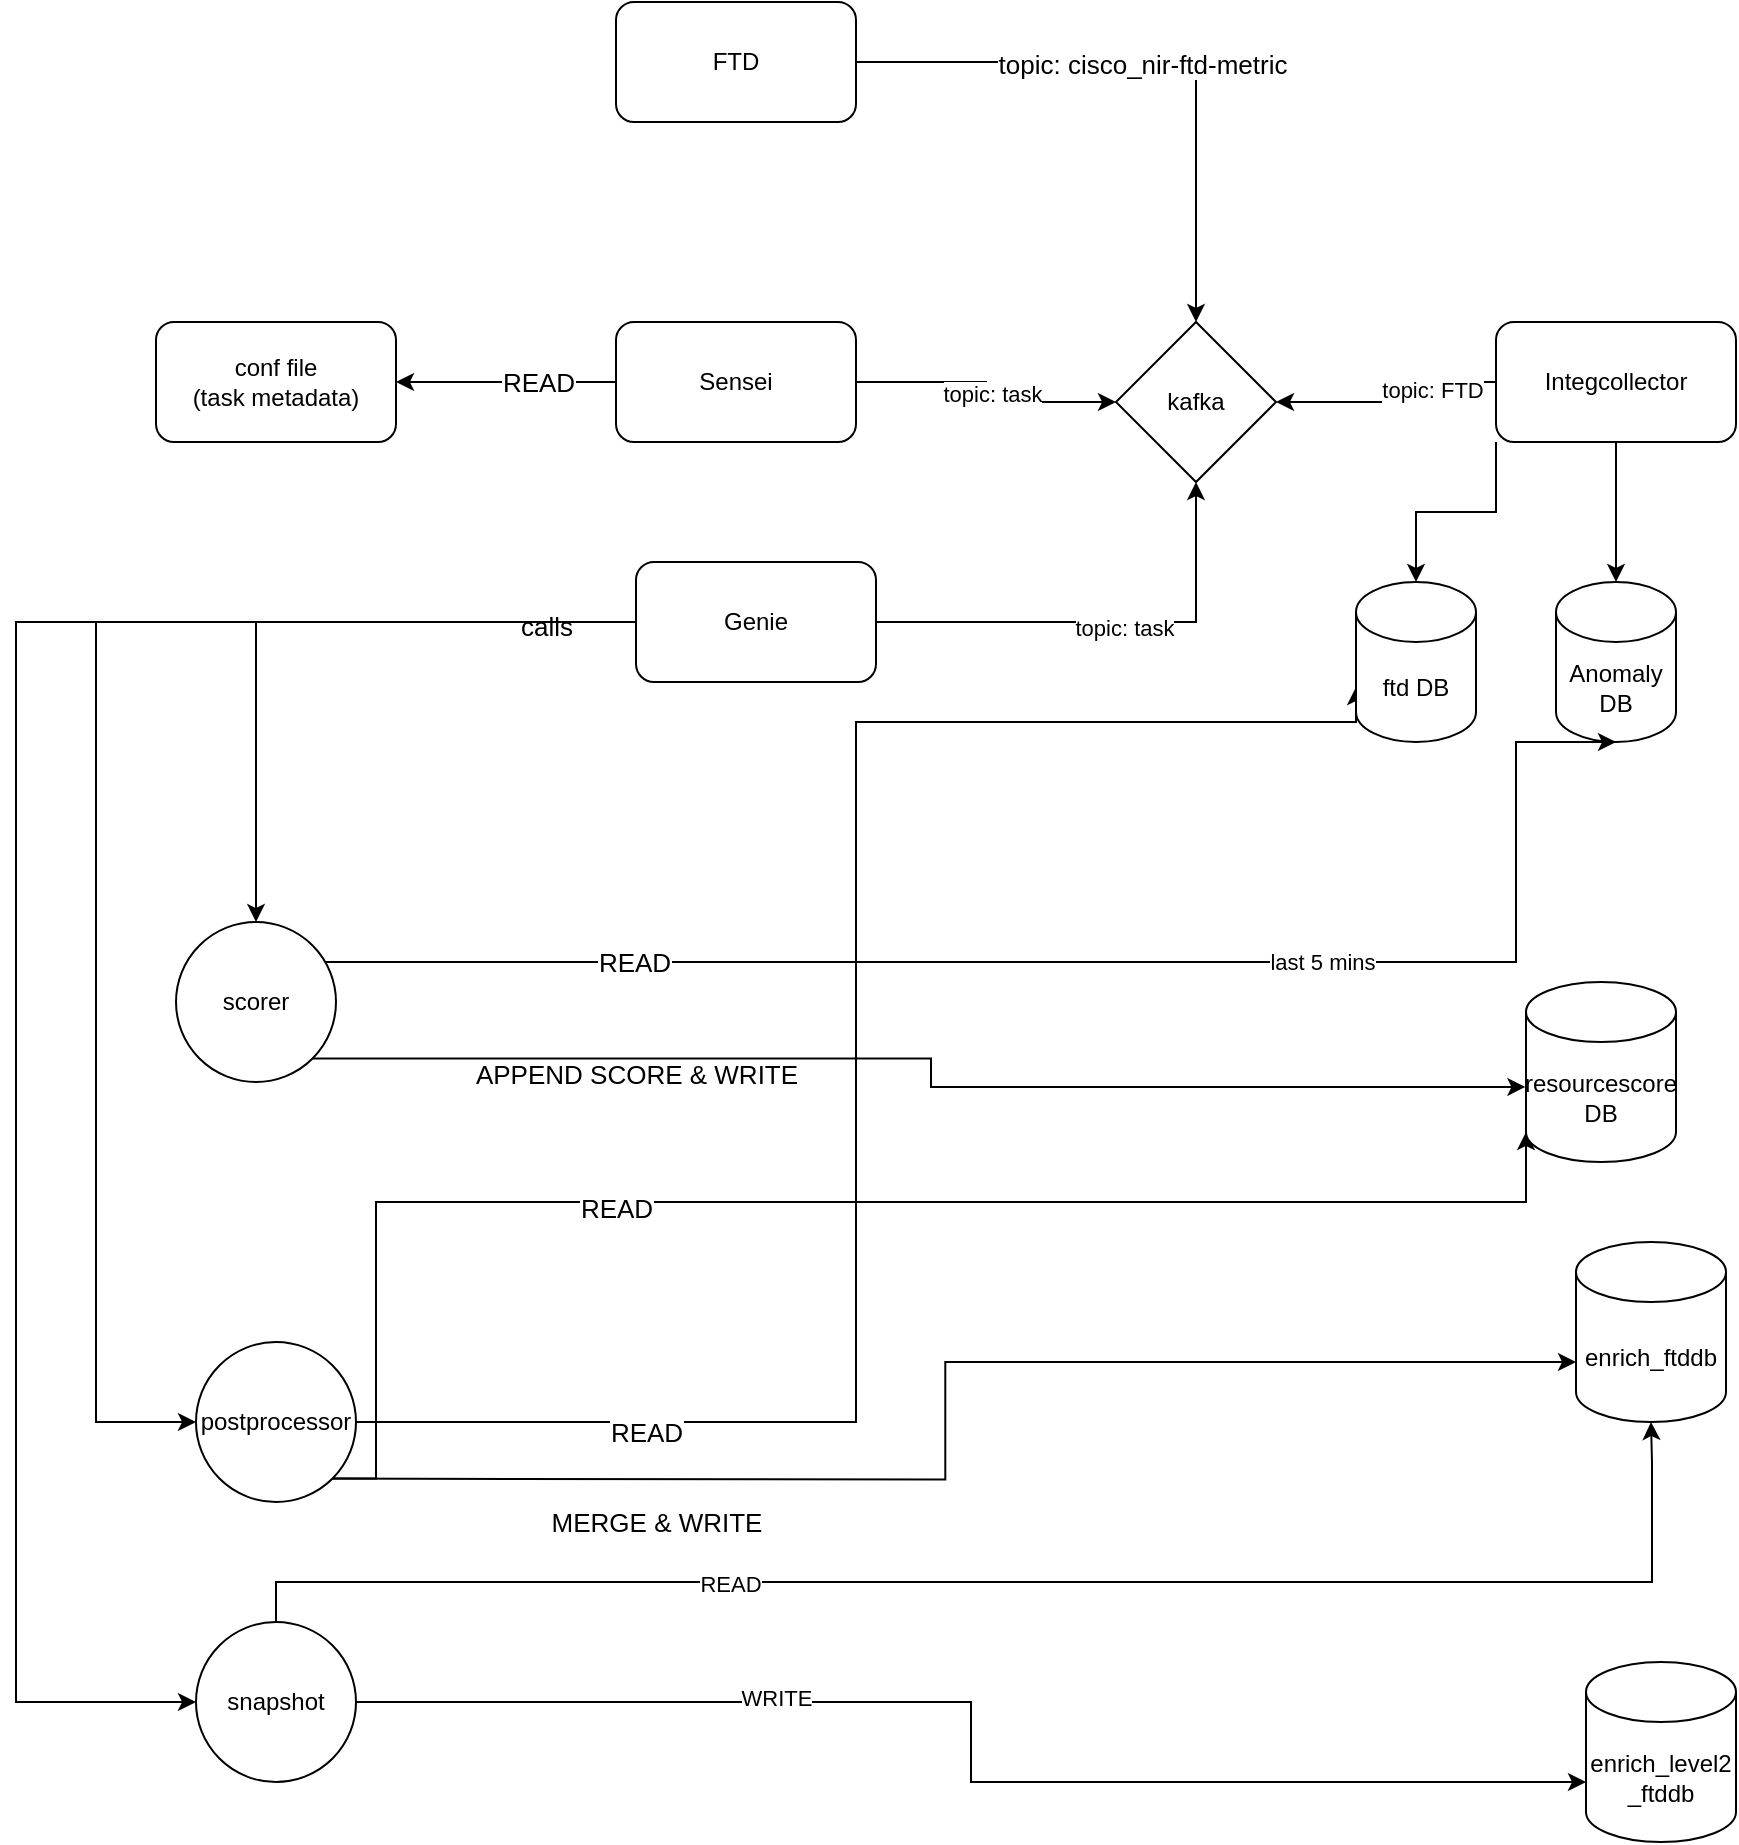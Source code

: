 <mxfile version="17.4.2" type="device"><diagram id="hQc1e0a4hOgz-tx1frEZ" name="Page-1"><mxGraphModel dx="2148" dy="945" grid="1" gridSize="10" guides="1" tooltips="1" connect="1" arrows="1" fold="1" page="1" pageScale="1" pageWidth="850" pageHeight="1100" math="0" shadow="0"><root><mxCell id="0"/><mxCell id="1" parent="0"/><mxCell id="RMFhQu_dZR_C4wxS2h2G-1" value="conf file &lt;br&gt;(task metadata)" style="rounded=1;whiteSpace=wrap;html=1;" parent="1" vertex="1"><mxGeometry y="320" width="120" height="60" as="geometry"/></mxCell><mxCell id="RMFhQu_dZR_C4wxS2h2G-3" style="edgeStyle=orthogonalEdgeStyle;rounded=0;orthogonalLoop=1;jettySize=auto;html=1;entryX=1;entryY=0.5;entryDx=0;entryDy=0;" parent="1" source="RMFhQu_dZR_C4wxS2h2G-2" target="RMFhQu_dZR_C4wxS2h2G-1" edge="1"><mxGeometry relative="1" as="geometry"/></mxCell><mxCell id="RMFhQu_dZR_C4wxS2h2G-103" value="READ" style="edgeLabel;html=1;align=center;verticalAlign=middle;resizable=0;points=[];fontSize=13;" parent="RMFhQu_dZR_C4wxS2h2G-3" vertex="1" connectable="0"><mxGeometry x="-0.285" relative="1" as="geometry"><mxPoint as="offset"/></mxGeometry></mxCell><mxCell id="RMFhQu_dZR_C4wxS2h2G-62" style="edgeStyle=orthogonalEdgeStyle;rounded=0;orthogonalLoop=1;jettySize=auto;html=1;entryX=0;entryY=0.5;entryDx=0;entryDy=0;" parent="1" source="RMFhQu_dZR_C4wxS2h2G-2" target="RMFhQu_dZR_C4wxS2h2G-61" edge="1"><mxGeometry relative="1" as="geometry"/></mxCell><mxCell id="RMFhQu_dZR_C4wxS2h2G-70" value="topic: task" style="edgeLabel;html=1;align=center;verticalAlign=middle;resizable=0;points=[];" parent="RMFhQu_dZR_C4wxS2h2G-62" vertex="1" connectable="0"><mxGeometry x="0.01" y="3" relative="1" as="geometry"><mxPoint as="offset"/></mxGeometry></mxCell><mxCell id="RMFhQu_dZR_C4wxS2h2G-2" value="Sensei" style="rounded=1;whiteSpace=wrap;html=1;" parent="1" vertex="1"><mxGeometry x="230" y="320" width="120" height="60" as="geometry"/></mxCell><mxCell id="RMFhQu_dZR_C4wxS2h2G-61" value="kafka" style="rhombus;whiteSpace=wrap;html=1;" parent="1" vertex="1"><mxGeometry x="480" y="320" width="80" height="80" as="geometry"/></mxCell><mxCell id="RMFhQu_dZR_C4wxS2h2G-64" style="edgeStyle=orthogonalEdgeStyle;rounded=0;orthogonalLoop=1;jettySize=auto;html=1;entryX=0.5;entryY=0;entryDx=0;entryDy=0;" parent="1" source="RMFhQu_dZR_C4wxS2h2G-63" target="RMFhQu_dZR_C4wxS2h2G-61" edge="1"><mxGeometry relative="1" as="geometry"/></mxCell><mxCell id="RMFhQu_dZR_C4wxS2h2G-69" value="&lt;font style=&quot;font-size: 13px&quot;&gt;topic: cisco_nir-ftd-metric&lt;/font&gt;" style="edgeLabel;html=1;align=center;verticalAlign=middle;resizable=0;points=[];" parent="RMFhQu_dZR_C4wxS2h2G-64" vertex="1" connectable="0"><mxGeometry x="-0.049" y="-1" relative="1" as="geometry"><mxPoint as="offset"/></mxGeometry></mxCell><mxCell id="RMFhQu_dZR_C4wxS2h2G-63" value="FTD" style="rounded=1;whiteSpace=wrap;html=1;" parent="1" vertex="1"><mxGeometry x="230" y="160" width="120" height="60" as="geometry"/></mxCell><mxCell id="RMFhQu_dZR_C4wxS2h2G-66" style="edgeStyle=orthogonalEdgeStyle;rounded=0;orthogonalLoop=1;jettySize=auto;html=1;entryX=1;entryY=0.5;entryDx=0;entryDy=0;" parent="1" source="RMFhQu_dZR_C4wxS2h2G-65" target="RMFhQu_dZR_C4wxS2h2G-61" edge="1"><mxGeometry relative="1" as="geometry"/></mxCell><mxCell id="RMFhQu_dZR_C4wxS2h2G-71" value="topic: FTD" style="edgeLabel;html=1;align=center;verticalAlign=middle;resizable=0;points=[];" parent="RMFhQu_dZR_C4wxS2h2G-66" vertex="1" connectable="0"><mxGeometry x="-0.461" y="4" relative="1" as="geometry"><mxPoint as="offset"/></mxGeometry></mxCell><mxCell id="RMFhQu_dZR_C4wxS2h2G-68" style="edgeStyle=orthogonalEdgeStyle;rounded=0;orthogonalLoop=1;jettySize=auto;html=1;entryX=0.5;entryY=0;entryDx=0;entryDy=0;entryPerimeter=0;" parent="1" source="RMFhQu_dZR_C4wxS2h2G-65" target="RMFhQu_dZR_C4wxS2h2G-67" edge="1"><mxGeometry relative="1" as="geometry"/></mxCell><mxCell id="RMFhQu_dZR_C4wxS2h2G-88" style="edgeStyle=orthogonalEdgeStyle;rounded=0;orthogonalLoop=1;jettySize=auto;html=1;exitX=0;exitY=1;exitDx=0;exitDy=0;" parent="1" source="RMFhQu_dZR_C4wxS2h2G-65" target="RMFhQu_dZR_C4wxS2h2G-87" edge="1"><mxGeometry relative="1" as="geometry"/></mxCell><mxCell id="RMFhQu_dZR_C4wxS2h2G-65" value="Integcollector" style="rounded=1;whiteSpace=wrap;html=1;" parent="1" vertex="1"><mxGeometry x="670" y="320" width="120" height="60" as="geometry"/></mxCell><mxCell id="RMFhQu_dZR_C4wxS2h2G-67" value="Anomaly DB" style="shape=cylinder3;whiteSpace=wrap;html=1;boundedLbl=1;backgroundOutline=1;size=15;" parent="1" vertex="1"><mxGeometry x="700" y="450" width="60" height="80" as="geometry"/></mxCell><mxCell id="RMFhQu_dZR_C4wxS2h2G-75" style="edgeStyle=orthogonalEdgeStyle;rounded=0;orthogonalLoop=1;jettySize=auto;html=1;entryX=0.5;entryY=1;entryDx=0;entryDy=0;" parent="1" source="RMFhQu_dZR_C4wxS2h2G-74" target="RMFhQu_dZR_C4wxS2h2G-61" edge="1"><mxGeometry relative="1" as="geometry"/></mxCell><mxCell id="RMFhQu_dZR_C4wxS2h2G-76" value="topic: task" style="edgeLabel;html=1;align=center;verticalAlign=middle;resizable=0;points=[];" parent="RMFhQu_dZR_C4wxS2h2G-75" vertex="1" connectable="0"><mxGeometry x="0.075" y="-3" relative="1" as="geometry"><mxPoint as="offset"/></mxGeometry></mxCell><mxCell id="RMFhQu_dZR_C4wxS2h2G-82" style="edgeStyle=orthogonalEdgeStyle;rounded=0;orthogonalLoop=1;jettySize=auto;html=1;entryX=0.5;entryY=0;entryDx=0;entryDy=0;" parent="1" source="RMFhQu_dZR_C4wxS2h2G-74" target="RMFhQu_dZR_C4wxS2h2G-79" edge="1"><mxGeometry relative="1" as="geometry"><mxPoint x="80" y="590" as="targetPoint"/></mxGeometry></mxCell><mxCell id="RMFhQu_dZR_C4wxS2h2G-84" style="edgeStyle=orthogonalEdgeStyle;rounded=0;orthogonalLoop=1;jettySize=auto;html=1;entryX=0;entryY=0.5;entryDx=0;entryDy=0;" parent="1" source="RMFhQu_dZR_C4wxS2h2G-74" target="RMFhQu_dZR_C4wxS2h2G-77" edge="1"><mxGeometry relative="1" as="geometry"><Array as="points"><mxPoint x="-30" y="470"/><mxPoint x="-30" y="870"/></Array></mxGeometry></mxCell><mxCell id="RMFhQu_dZR_C4wxS2h2G-104" value="calls" style="edgeLabel;html=1;align=center;verticalAlign=middle;resizable=0;points=[];fontSize=13;" parent="RMFhQu_dZR_C4wxS2h2G-84" vertex="1" connectable="0"><mxGeometry x="-0.873" y="2" relative="1" as="geometry"><mxPoint as="offset"/></mxGeometry></mxCell><mxCell id="RMFhQu_dZR_C4wxS2h2G-109" style="edgeStyle=orthogonalEdgeStyle;rounded=0;orthogonalLoop=1;jettySize=auto;html=1;entryX=0;entryY=0.5;entryDx=0;entryDy=0;fontSize=13;" parent="1" source="RMFhQu_dZR_C4wxS2h2G-74" target="RMFhQu_dZR_C4wxS2h2G-78" edge="1"><mxGeometry relative="1" as="geometry"><Array as="points"><mxPoint x="-70" y="470"/><mxPoint x="-70" y="1010"/></Array></mxGeometry></mxCell><mxCell id="RMFhQu_dZR_C4wxS2h2G-74" value="Genie" style="rounded=1;whiteSpace=wrap;html=1;" parent="1" vertex="1"><mxGeometry x="240" y="440" width="120" height="60" as="geometry"/></mxCell><mxCell id="RMFhQu_dZR_C4wxS2h2G-96" style="edgeStyle=orthogonalEdgeStyle;rounded=0;orthogonalLoop=1;jettySize=auto;html=1;fontSize=13;entryX=0;entryY=0;entryDx=0;entryDy=52.5;entryPerimeter=0;" parent="1" source="RMFhQu_dZR_C4wxS2h2G-77" target="RMFhQu_dZR_C4wxS2h2G-87" edge="1"><mxGeometry relative="1" as="geometry"><mxPoint x="370" y="520" as="targetPoint"/><Array as="points"><mxPoint x="350" y="870"/><mxPoint x="350" y="520"/><mxPoint x="600" y="520"/></Array></mxGeometry></mxCell><mxCell id="RMFhQu_dZR_C4wxS2h2G-97" value="READ" style="edgeLabel;html=1;align=center;verticalAlign=middle;resizable=0;points=[];fontSize=13;" parent="RMFhQu_dZR_C4wxS2h2G-96" vertex="1" connectable="0"><mxGeometry x="0.481" y="-1" relative="1" as="geometry"><mxPoint x="-148" y="354" as="offset"/></mxGeometry></mxCell><mxCell id="RMFhQu_dZR_C4wxS2h2G-98" style="edgeStyle=orthogonalEdgeStyle;rounded=0;orthogonalLoop=1;jettySize=auto;html=1;exitX=1;exitY=1;exitDx=0;exitDy=0;entryX=0;entryY=1;entryDx=0;entryDy=-15;entryPerimeter=0;fontSize=13;" parent="1" source="RMFhQu_dZR_C4wxS2h2G-77" target="RMFhQu_dZR_C4wxS2h2G-90" edge="1"><mxGeometry relative="1" as="geometry"><Array as="points"><mxPoint x="110" y="898"/><mxPoint x="110" y="760"/><mxPoint x="685" y="760"/></Array></mxGeometry></mxCell><mxCell id="RMFhQu_dZR_C4wxS2h2G-99" value="READ" style="edgeLabel;html=1;align=center;verticalAlign=middle;resizable=0;points=[];fontSize=13;" parent="RMFhQu_dZR_C4wxS2h2G-98" vertex="1" connectable="0"><mxGeometry x="0.31" y="-3" relative="1" as="geometry"><mxPoint x="-225" as="offset"/></mxGeometry></mxCell><mxCell id="RMFhQu_dZR_C4wxS2h2G-101" style="edgeStyle=orthogonalEdgeStyle;rounded=0;orthogonalLoop=1;jettySize=auto;html=1;exitX=1;exitY=1;exitDx=0;exitDy=0;entryX=0;entryY=0;entryDx=0;entryDy=60;entryPerimeter=0;fontSize=13;" parent="1" target="RMFhQu_dZR_C4wxS2h2G-100" edge="1"><mxGeometry relative="1" as="geometry"><mxPoint x="78.284" y="898.284" as="sourcePoint"/><mxPoint x="700" y="840" as="targetPoint"/></mxGeometry></mxCell><mxCell id="RMFhQu_dZR_C4wxS2h2G-102" value="MERGE &amp;amp; WRITE" style="edgeLabel;html=1;align=center;verticalAlign=middle;resizable=0;points=[];fontSize=13;" parent="RMFhQu_dZR_C4wxS2h2G-101" vertex="1" connectable="0"><mxGeometry x="0.363" y="-3" relative="1" as="geometry"><mxPoint x="-240" y="77" as="offset"/></mxGeometry></mxCell><mxCell id="RMFhQu_dZR_C4wxS2h2G-77" value="postprocessor" style="ellipse;whiteSpace=wrap;html=1;aspect=fixed;" parent="1" vertex="1"><mxGeometry x="20" y="830" width="80" height="80" as="geometry"/></mxCell><mxCell id="EUe32jNtoLDJ796XGUpz-1" style="edgeStyle=orthogonalEdgeStyle;rounded=0;orthogonalLoop=1;jettySize=auto;html=1;entryX=0.5;entryY=1;entryDx=0;entryDy=0;entryPerimeter=0;" edge="1" parent="1" source="RMFhQu_dZR_C4wxS2h2G-78" target="RMFhQu_dZR_C4wxS2h2G-100"><mxGeometry relative="1" as="geometry"><Array as="points"><mxPoint x="60" y="950"/><mxPoint x="748" y="950"/><mxPoint x="748" y="890"/></Array></mxGeometry></mxCell><mxCell id="EUe32jNtoLDJ796XGUpz-3" value="READ" style="edgeLabel;html=1;align=center;verticalAlign=middle;resizable=0;points=[];" vertex="1" connectable="0" parent="EUe32jNtoLDJ796XGUpz-1"><mxGeometry x="-0.373" y="-1" relative="1" as="geometry"><mxPoint as="offset"/></mxGeometry></mxCell><mxCell id="EUe32jNtoLDJ796XGUpz-2" style="edgeStyle=orthogonalEdgeStyle;rounded=0;orthogonalLoop=1;jettySize=auto;html=1;entryX=0;entryY=0;entryDx=0;entryDy=60;entryPerimeter=0;" edge="1" parent="1" source="RMFhQu_dZR_C4wxS2h2G-78" target="RMFhQu_dZR_C4wxS2h2G-105"><mxGeometry relative="1" as="geometry"/></mxCell><mxCell id="EUe32jNtoLDJ796XGUpz-4" value="WRITE" style="edgeLabel;html=1;align=center;verticalAlign=middle;resizable=0;points=[];" vertex="1" connectable="0" parent="EUe32jNtoLDJ796XGUpz-2"><mxGeometry x="-0.359" y="2" relative="1" as="geometry"><mxPoint as="offset"/></mxGeometry></mxCell><mxCell id="RMFhQu_dZR_C4wxS2h2G-78" value="snapshot" style="ellipse;whiteSpace=wrap;html=1;aspect=fixed;" parent="1" vertex="1"><mxGeometry x="20" y="970" width="80" height="80" as="geometry"/></mxCell><mxCell id="RMFhQu_dZR_C4wxS2h2G-85" style="edgeStyle=orthogonalEdgeStyle;rounded=0;orthogonalLoop=1;jettySize=auto;html=1;entryX=0.5;entryY=1;entryDx=0;entryDy=0;entryPerimeter=0;" parent="1" source="RMFhQu_dZR_C4wxS2h2G-79" target="RMFhQu_dZR_C4wxS2h2G-67" edge="1"><mxGeometry relative="1" as="geometry"><Array as="points"><mxPoint x="680" y="640"/><mxPoint x="680" y="530"/></Array></mxGeometry></mxCell><mxCell id="RMFhQu_dZR_C4wxS2h2G-86" value="last 5 mins" style="edgeLabel;html=1;align=center;verticalAlign=middle;resizable=0;points=[];" parent="RMFhQu_dZR_C4wxS2h2G-85" vertex="1" connectable="0"><mxGeometry x="0.32" relative="1" as="geometry"><mxPoint as="offset"/></mxGeometry></mxCell><mxCell id="RMFhQu_dZR_C4wxS2h2G-93" value="READ" style="edgeLabel;html=1;align=center;verticalAlign=middle;resizable=0;points=[];fontSize=13;" parent="RMFhQu_dZR_C4wxS2h2G-85" vertex="1" connectable="0"><mxGeometry x="-0.162" y="2" relative="1" as="geometry"><mxPoint x="-162" y="2" as="offset"/></mxGeometry></mxCell><mxCell id="RMFhQu_dZR_C4wxS2h2G-94" style="edgeStyle=orthogonalEdgeStyle;rounded=0;orthogonalLoop=1;jettySize=auto;html=1;exitX=1;exitY=1;exitDx=0;exitDy=0;entryX=-0.004;entryY=0.583;entryDx=0;entryDy=0;entryPerimeter=0;fontSize=13;" parent="1" source="RMFhQu_dZR_C4wxS2h2G-79" target="RMFhQu_dZR_C4wxS2h2G-90" edge="1"><mxGeometry relative="1" as="geometry"/></mxCell><mxCell id="RMFhQu_dZR_C4wxS2h2G-95" value="APPEND SCORE &amp;amp; WRITE" style="edgeLabel;html=1;align=center;verticalAlign=middle;resizable=0;points=[];fontSize=13;" parent="RMFhQu_dZR_C4wxS2h2G-94" vertex="1" connectable="0"><mxGeometry x="0.426" y="1" relative="1" as="geometry"><mxPoint x="-267" y="-6" as="offset"/></mxGeometry></mxCell><mxCell id="RMFhQu_dZR_C4wxS2h2G-79" value="scorer" style="ellipse;whiteSpace=wrap;html=1;aspect=fixed;" parent="1" vertex="1"><mxGeometry x="10" y="620" width="80" height="80" as="geometry"/></mxCell><mxCell id="RMFhQu_dZR_C4wxS2h2G-87" value="ftd DB" style="shape=cylinder3;whiteSpace=wrap;html=1;boundedLbl=1;backgroundOutline=1;size=15;" parent="1" vertex="1"><mxGeometry x="600" y="450" width="60" height="80" as="geometry"/></mxCell><mxCell id="RMFhQu_dZR_C4wxS2h2G-90" value="resourcescore &lt;br&gt;DB" style="shape=cylinder3;whiteSpace=wrap;html=1;boundedLbl=1;backgroundOutline=1;size=15;" parent="1" vertex="1"><mxGeometry x="685" y="650" width="75" height="90" as="geometry"/></mxCell><mxCell id="RMFhQu_dZR_C4wxS2h2G-100" value="enrich_ftddb" style="shape=cylinder3;whiteSpace=wrap;html=1;boundedLbl=1;backgroundOutline=1;size=15;" parent="1" vertex="1"><mxGeometry x="710" y="780" width="75" height="90" as="geometry"/></mxCell><mxCell id="RMFhQu_dZR_C4wxS2h2G-105" value="enrich_level2&lt;br&gt;_ftddb" style="shape=cylinder3;whiteSpace=wrap;html=1;boundedLbl=1;backgroundOutline=1;size=15;" parent="1" vertex="1"><mxGeometry x="715" y="990" width="75" height="90" as="geometry"/></mxCell></root></mxGraphModel></diagram></mxfile>